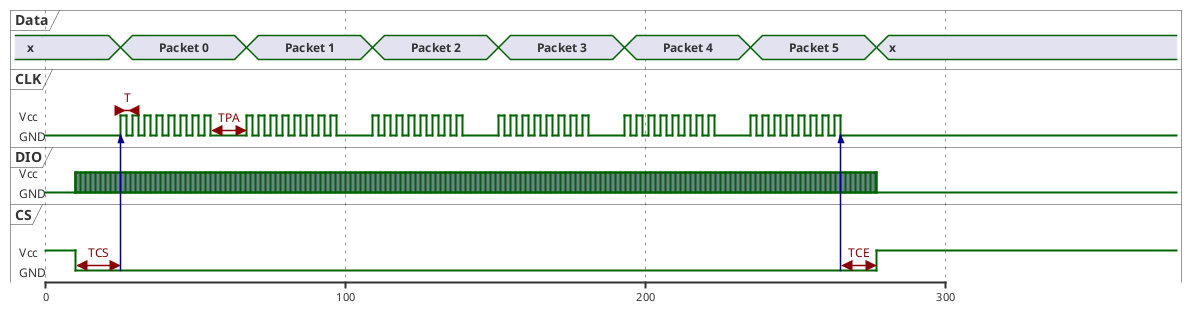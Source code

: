 @startuml
'clock clk with period 5
concise "Data" as db
robust "CLK" as clk
robust "DIO" as dio
robust "CS" as cs

db is x
cs has Vcc,GND
dio has Vcc,GND
clk has Vcc,GND

scale 100 as 300 pixels

@0
dio is GND
cs is Vcc
clk is GND


@+10
@cs
@+0 <-> @+15 : TCS
cs is GND
dio is {GND,Vcc} #SlateGrey

@+15
cs -> clk :
@clk
@+0 <-> @+4 : T
db is "Packet 0"
clk is Vcc
@+2
clk is GND
@+2
clk is Vcc
@+2
clk is GND
@+2
clk is Vcc
@+2
clk is GND
@+2
clk is Vcc
@+2
clk is GND
@+2
clk is Vcc
@+2
clk is GND
@+2
clk is Vcc
@+2
clk is GND
@+2
clk is Vcc
@+2
clk is GND
@+2
clk is Vcc
@+2
clk is GND
@clk
@+0 <-> @+12 : TPA
@+2

@+10
db is "Packet 1"
clk is Vcc
@+2
clk is GND
@+2
clk is Vcc
@+2
clk is GND
@+2
clk is Vcc
@+2
clk is GND
@+2
clk is Vcc
@+2
clk is GND
@+2
clk is Vcc
@+2
clk is GND
@+2
clk is Vcc
@+2
clk is GND
@+2
clk is Vcc
@+2
clk is GND
@+2
clk is Vcc
@+2
clk is GND
@+2

@+10
db is "Packet 2"
clk is Vcc
@+2
clk is GND
@+2
clk is Vcc
@+2
clk is GND
@+2
clk is Vcc
@+2
clk is GND
@+2
clk is Vcc
@+2
clk is GND
@+2
clk is Vcc
@+2
clk is GND
@+2
clk is Vcc
@+2
clk is GND
@+2
clk is Vcc
@+2
clk is GND
@+2
clk is Vcc
@+2
clk is GND
@+2

@+10
db is "Packet 3"
clk is Vcc
@+2
clk is GND
@+2
clk is Vcc
@+2
clk is GND
@+2
clk is Vcc
@+2
clk is GND
@+2
clk is Vcc
@+2
clk is GND
@+2
clk is Vcc
@+2
clk is GND
@+2
clk is Vcc
@+2
clk is GND
@+2
clk is Vcc
@+2
clk is GND
@+2
clk is Vcc
@+2
clk is GND
@+2

@+10
db is "Packet 4"
clk is Vcc
@+2
clk is GND
@+2
clk is Vcc
@+2
clk is GND
@+2
clk is Vcc
@+2
clk is GND
@+2
clk is Vcc
@+2
clk is GND
@+2
clk is Vcc
@+2
clk is GND
@+2
clk is Vcc
@+2
clk is GND
@+2
clk is Vcc
@+2
clk is GND
@+2
clk is Vcc
@+2
clk is GND
@+2

@+10
db is "Packet 5"
clk is Vcc
@+2
clk is GND
@+2
clk is Vcc
@+2
clk is GND
@+2
clk is Vcc
@+2
clk is GND
@+2
clk is Vcc
@+2
clk is GND
@+2
clk is Vcc
@+2
clk is GND
@+2
clk is Vcc
@+2
clk is GND
@+2
clk is Vcc
@+2
clk is GND
@+2
clk is Vcc
@+2
clk is GND
@cs
@+0 <-> @+12 : TCE
cs -> clk :
@+2

@+10
cs is Vcc
db is x
dio is GND

@enduml
